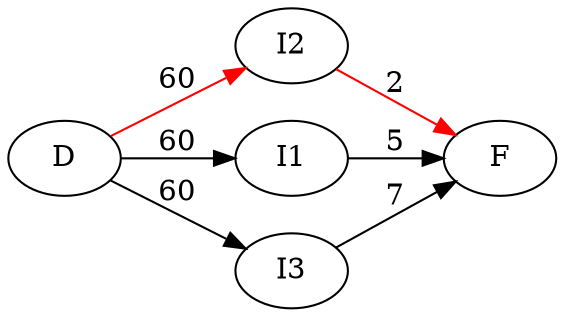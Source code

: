
    digraph G{
   rankdir=LR
   D -> I2 [label="60" color="red"];
   D -> I1 [label="60"];
   D -> I3 [label="60"];
   I1 -> F [label="5"];
   I2 -> F [label="2" color="red"];
   I3 -> F [label="7"];
   }
